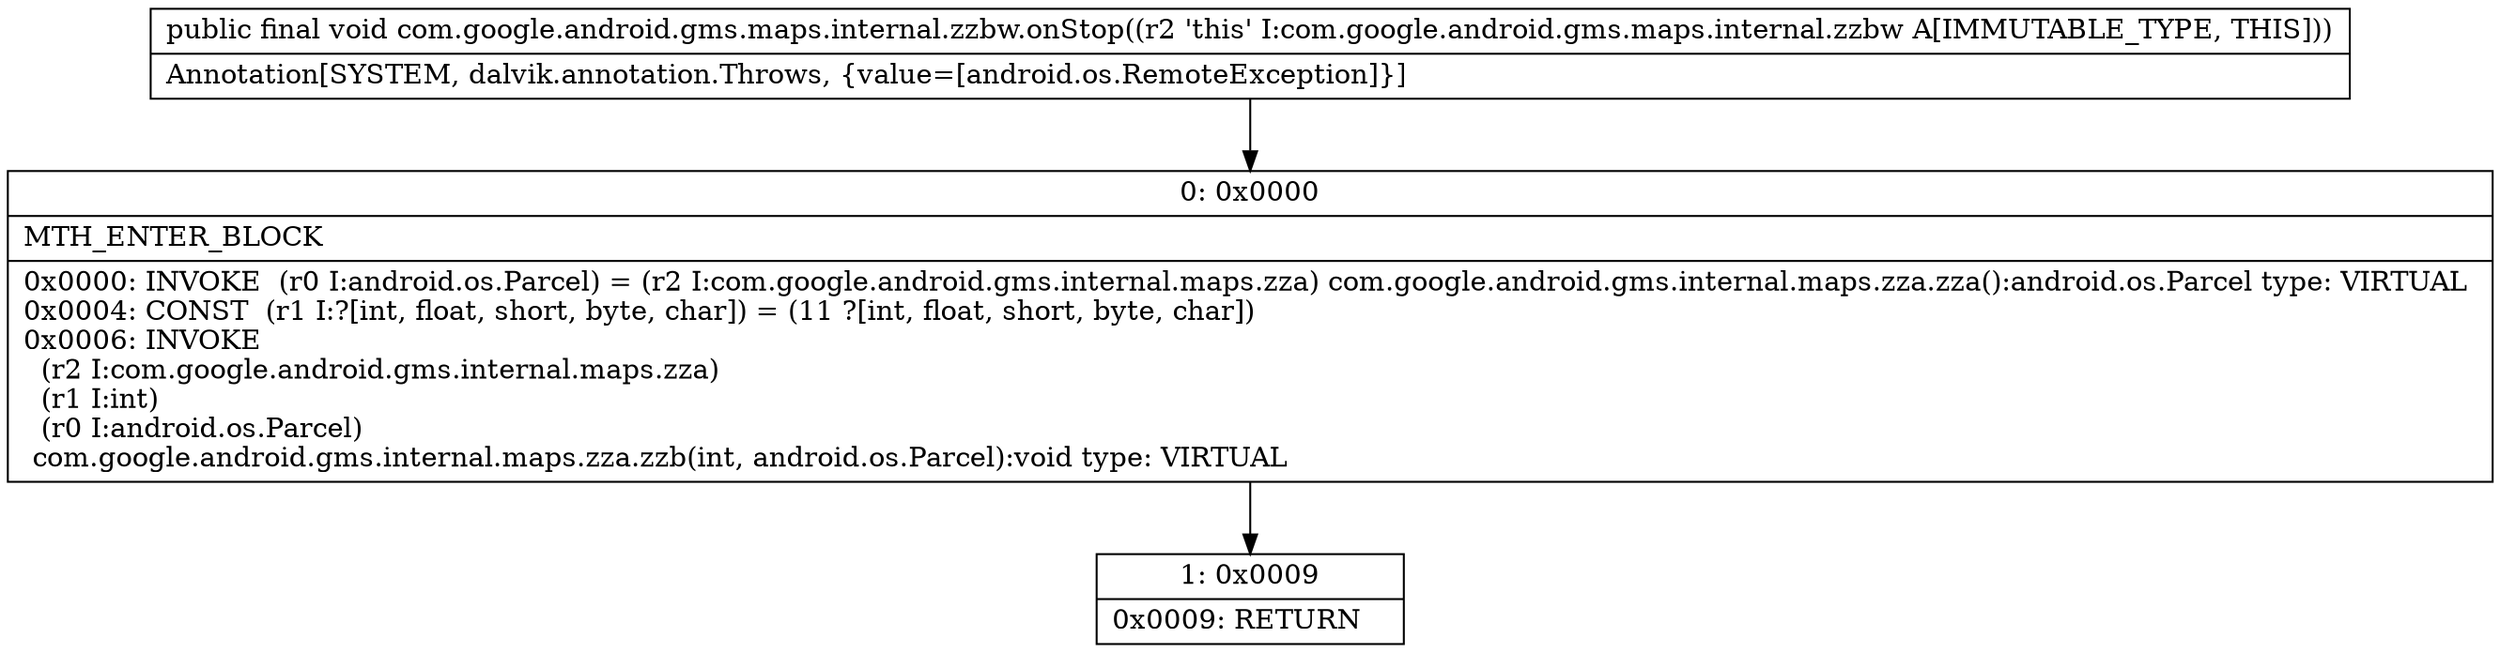 digraph "CFG forcom.google.android.gms.maps.internal.zzbw.onStop()V" {
Node_0 [shape=record,label="{0\:\ 0x0000|MTH_ENTER_BLOCK\l|0x0000: INVOKE  (r0 I:android.os.Parcel) = (r2 I:com.google.android.gms.internal.maps.zza) com.google.android.gms.internal.maps.zza.zza():android.os.Parcel type: VIRTUAL \l0x0004: CONST  (r1 I:?[int, float, short, byte, char]) = (11 ?[int, float, short, byte, char]) \l0x0006: INVOKE  \l  (r2 I:com.google.android.gms.internal.maps.zza)\l  (r1 I:int)\l  (r0 I:android.os.Parcel)\l com.google.android.gms.internal.maps.zza.zzb(int, android.os.Parcel):void type: VIRTUAL \l}"];
Node_1 [shape=record,label="{1\:\ 0x0009|0x0009: RETURN   \l}"];
MethodNode[shape=record,label="{public final void com.google.android.gms.maps.internal.zzbw.onStop((r2 'this' I:com.google.android.gms.maps.internal.zzbw A[IMMUTABLE_TYPE, THIS]))  | Annotation[SYSTEM, dalvik.annotation.Throws, \{value=[android.os.RemoteException]\}]\l}"];
MethodNode -> Node_0;
Node_0 -> Node_1;
}

